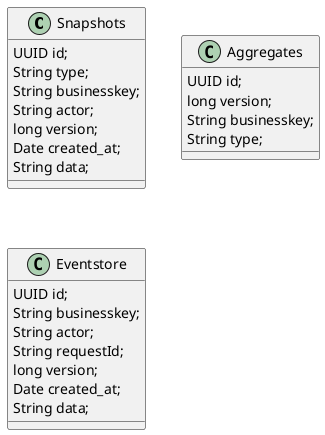 @startuml
'https://plantuml.com/class-diagram

class Snapshots {
    UUID id;
    String type;
    String businesskey;
    String actor;
    long version;
    Date created_at;
    String data;
}
class Aggregates{
    UUID id;
    long version;
    String businesskey;
    String type;
}
class Eventstore{
    UUID id;
    String businesskey;
    String actor;
    String requestId;
    long version;
    Date created_at;
    String data;
}


@enduml